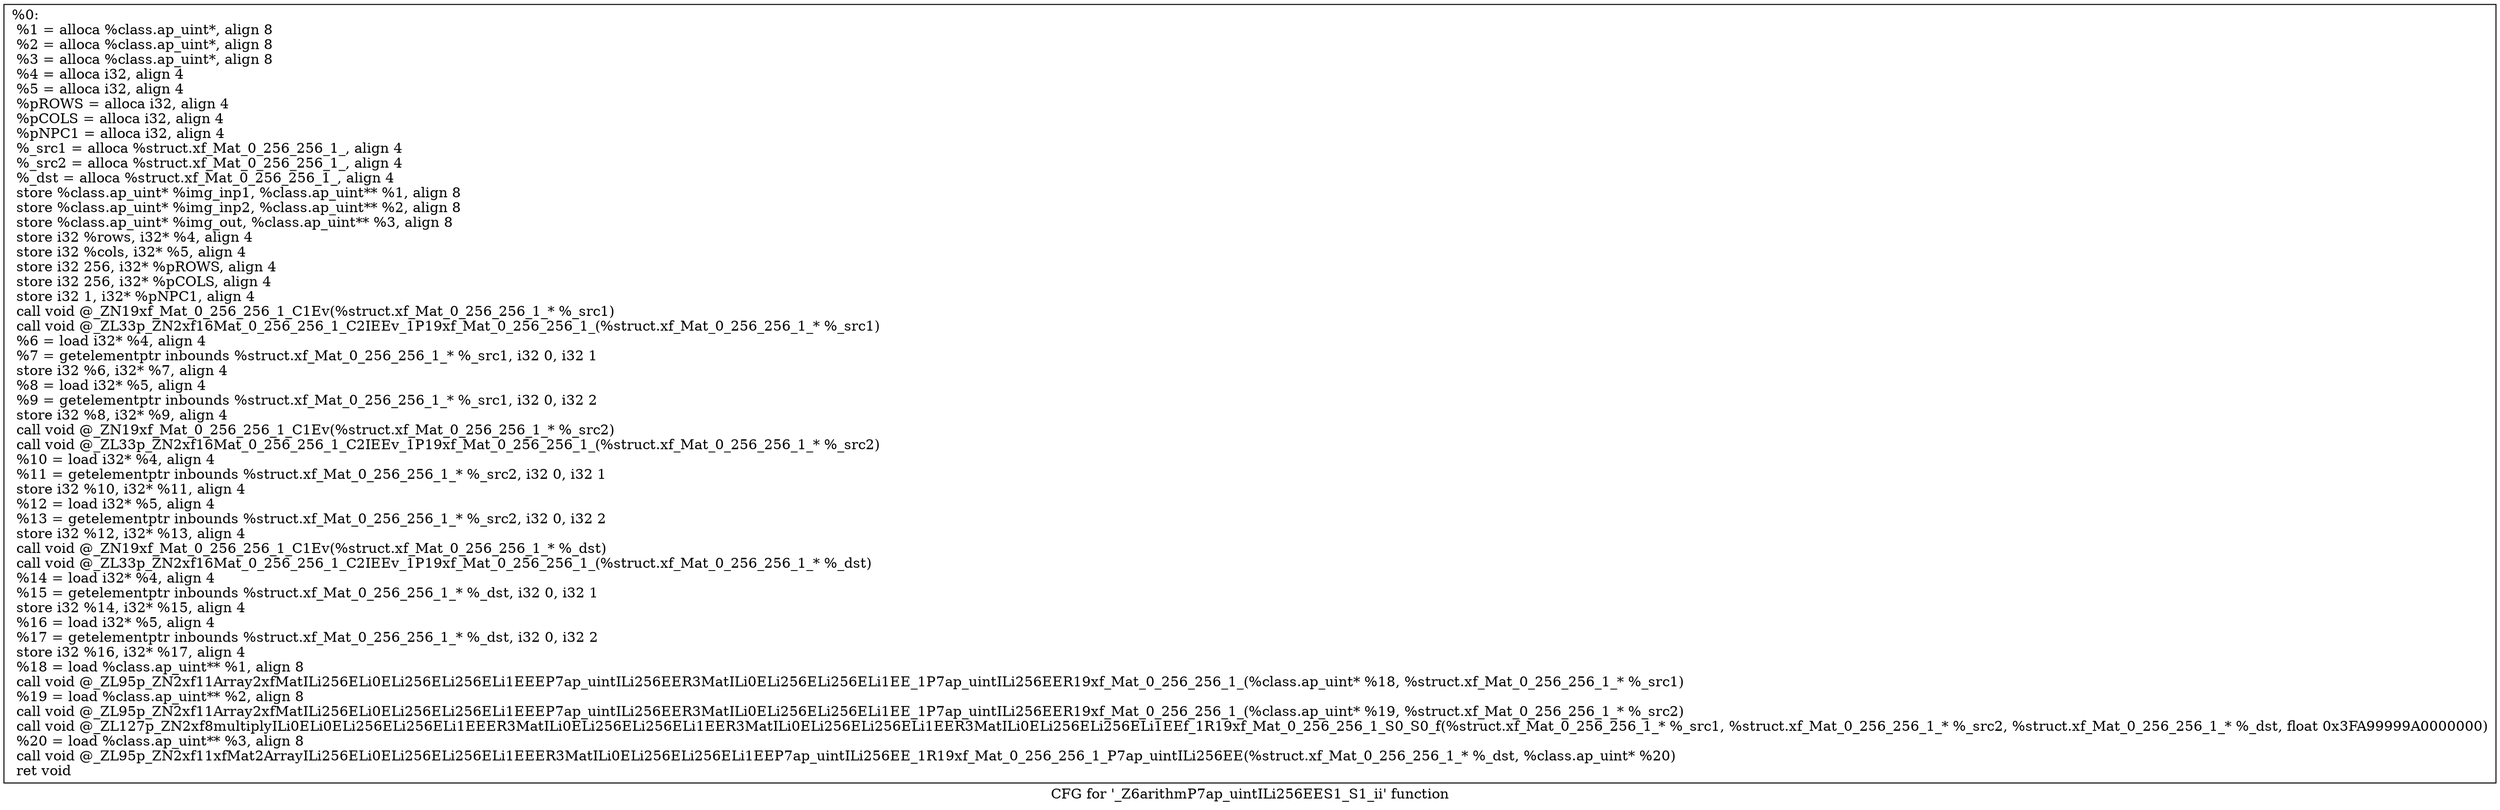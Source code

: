 digraph "CFG for '_Z6arithmP7ap_uintILi256EES1_S1_ii' function" {
	label="CFG for '_Z6arithmP7ap_uintILi256EES1_S1_ii' function";

	Node0x21266f0 [shape=record,label="{%0:\l  %1 = alloca %class.ap_uint*, align 8\l  %2 = alloca %class.ap_uint*, align 8\l  %3 = alloca %class.ap_uint*, align 8\l  %4 = alloca i32, align 4\l  %5 = alloca i32, align 4\l  %pROWS = alloca i32, align 4\l  %pCOLS = alloca i32, align 4\l  %pNPC1 = alloca i32, align 4\l  %_src1 = alloca %struct.xf_Mat_0_256_256_1_, align 4\l  %_src2 = alloca %struct.xf_Mat_0_256_256_1_, align 4\l  %_dst = alloca %struct.xf_Mat_0_256_256_1_, align 4\l  store %class.ap_uint* %img_inp1, %class.ap_uint** %1, align 8\l  store %class.ap_uint* %img_inp2, %class.ap_uint** %2, align 8\l  store %class.ap_uint* %img_out, %class.ap_uint** %3, align 8\l  store i32 %rows, i32* %4, align 4\l  store i32 %cols, i32* %5, align 4\l  store i32 256, i32* %pROWS, align 4\l  store i32 256, i32* %pCOLS, align 4\l  store i32 1, i32* %pNPC1, align 4\l  call void @_ZN19xf_Mat_0_256_256_1_C1Ev(%struct.xf_Mat_0_256_256_1_* %_src1)\l  call void @_ZL33p_ZN2xf16Mat_0_256_256_1_C2IEEv_1P19xf_Mat_0_256_256_1_(%struct.xf_Mat_0_256_256_1_* %_src1)\l  %6 = load i32* %4, align 4\l  %7 = getelementptr inbounds %struct.xf_Mat_0_256_256_1_* %_src1, i32 0, i32 1\l  store i32 %6, i32* %7, align 4\l  %8 = load i32* %5, align 4\l  %9 = getelementptr inbounds %struct.xf_Mat_0_256_256_1_* %_src1, i32 0, i32 2\l  store i32 %8, i32* %9, align 4\l  call void @_ZN19xf_Mat_0_256_256_1_C1Ev(%struct.xf_Mat_0_256_256_1_* %_src2)\l  call void @_ZL33p_ZN2xf16Mat_0_256_256_1_C2IEEv_1P19xf_Mat_0_256_256_1_(%struct.xf_Mat_0_256_256_1_* %_src2)\l  %10 = load i32* %4, align 4\l  %11 = getelementptr inbounds %struct.xf_Mat_0_256_256_1_* %_src2, i32 0, i32 1\l  store i32 %10, i32* %11, align 4\l  %12 = load i32* %5, align 4\l  %13 = getelementptr inbounds %struct.xf_Mat_0_256_256_1_* %_src2, i32 0, i32 2\l  store i32 %12, i32* %13, align 4\l  call void @_ZN19xf_Mat_0_256_256_1_C1Ev(%struct.xf_Mat_0_256_256_1_* %_dst)\l  call void @_ZL33p_ZN2xf16Mat_0_256_256_1_C2IEEv_1P19xf_Mat_0_256_256_1_(%struct.xf_Mat_0_256_256_1_* %_dst)\l  %14 = load i32* %4, align 4\l  %15 = getelementptr inbounds %struct.xf_Mat_0_256_256_1_* %_dst, i32 0, i32 1\l  store i32 %14, i32* %15, align 4\l  %16 = load i32* %5, align 4\l  %17 = getelementptr inbounds %struct.xf_Mat_0_256_256_1_* %_dst, i32 0, i32 2\l  store i32 %16, i32* %17, align 4\l  %18 = load %class.ap_uint** %1, align 8\l  call void @_ZL95p_ZN2xf11Array2xfMatILi256ELi0ELi256ELi256ELi1EEEP7ap_uintILi256EER3MatILi0ELi256ELi256ELi1EE_1P7ap_uintILi256EER19xf_Mat_0_256_256_1_(%class.ap_uint* %18, %struct.xf_Mat_0_256_256_1_* %_src1)\l  %19 = load %class.ap_uint** %2, align 8\l  call void @_ZL95p_ZN2xf11Array2xfMatILi256ELi0ELi256ELi256ELi1EEEP7ap_uintILi256EER3MatILi0ELi256ELi256ELi1EE_1P7ap_uintILi256EER19xf_Mat_0_256_256_1_(%class.ap_uint* %19, %struct.xf_Mat_0_256_256_1_* %_src2)\l  call void @_ZL127p_ZN2xf8multiplyILi0ELi0ELi256ELi256ELi1EEER3MatILi0ELi256ELi256ELi1EER3MatILi0ELi256ELi256ELi1EER3MatILi0ELi256ELi256ELi1EEf_1R19xf_Mat_0_256_256_1_S0_S0_f(%struct.xf_Mat_0_256_256_1_* %_src1, %struct.xf_Mat_0_256_256_1_* %_src2, %struct.xf_Mat_0_256_256_1_* %_dst, float 0x3FA99999A0000000)\l  %20 = load %class.ap_uint** %3, align 8\l  call void @_ZL95p_ZN2xf11xfMat2ArrayILi256ELi0ELi256ELi256ELi1EEER3MatILi0ELi256ELi256ELi1EEP7ap_uintILi256EE_1R19xf_Mat_0_256_256_1_P7ap_uintILi256EE(%struct.xf_Mat_0_256_256_1_* %_dst, %class.ap_uint* %20)\l  ret void\l}"];
}
